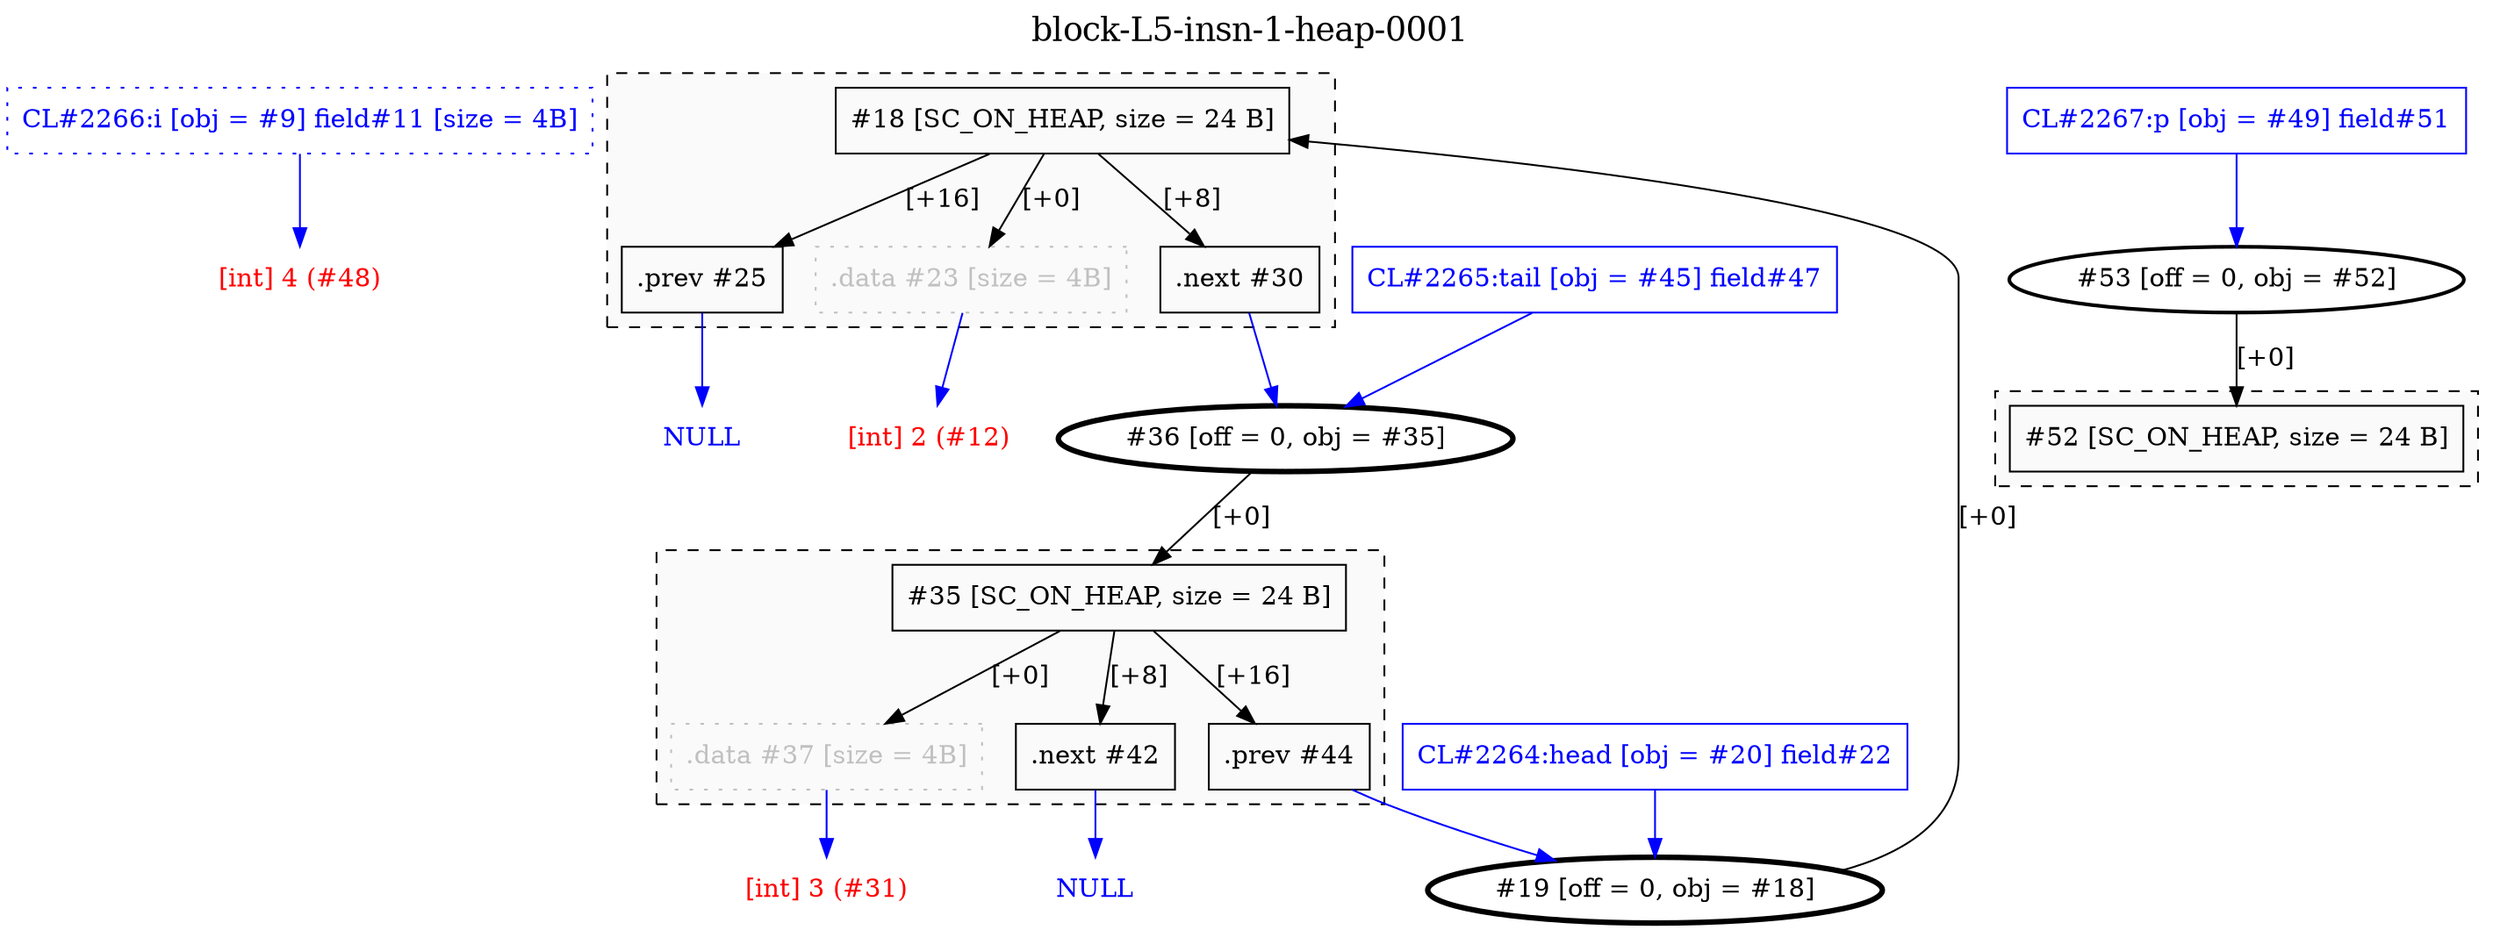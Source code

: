 digraph "block-L5-insn-1-heap-0001" {
	label=<<FONT POINT-SIZE="18">block-L5-insn-1-heap-0001</FONT>>;
	clusterrank=local;
	labelloc=t;
	"9" [shape=box, color=blue, fontcolor=blue, style=dotted, label="CL#2266:i [obj = #9] field#11 [size = 4B]"];
subgraph "cluster1" {
	rank=same;
	label="";
	color=black;
	fontcolor=black;
	bgcolor=gray98;
	style=dashed;
	penwidth=1.0;
	"18" [shape=box, color=black, fontcolor=black, label="#18 [SC_ON_HEAP, size = 24 B]"];
	"23" [shape=box, color=gray, fontcolor=gray, style=dotted, label=".data #23 [size = 4B]"];
	"18" -> "23" [color=black, fontcolor=black, label="[+0]"];
	"30" [shape=box, color=black, fontcolor=black, label=".next #30"];
	"18" -> "30" [color=black, fontcolor=black, label="[+8]"];
	"25" [shape=box, color=black, fontcolor=black, label=".prev #25"];
	"18" -> "25" [color=black, fontcolor=black, label="[+16]"];
}
	"20" [shape=box, color=blue, fontcolor=blue, label="CL#2264:head [obj = #20] field#22"];
subgraph "cluster2" {
	rank=same;
	label="";
	color=black;
	fontcolor=black;
	bgcolor=gray98;
	style=dashed;
	penwidth=1.0;
	"35" [shape=box, color=black, fontcolor=black, label="#35 [SC_ON_HEAP, size = 24 B]"];
	"37" [shape=box, color=gray, fontcolor=gray, style=dotted, label=".data #37 [size = 4B]"];
	"35" -> "37" [color=black, fontcolor=black, label="[+0]"];
	"42" [shape=box, color=black, fontcolor=black, label=".next #42"];
	"35" -> "42" [color=black, fontcolor=black, label="[+8]"];
	"44" [shape=box, color=black, fontcolor=black, label=".prev #44"];
	"35" -> "44" [color=black, fontcolor=black, label="[+16]"];
}
	"45" [shape=box, color=blue, fontcolor=blue, label="CL#2265:tail [obj = #45] field#47"];
	"49" [shape=box, color=blue, fontcolor=blue, label="CL#2267:p [obj = #49] field#51"];
subgraph "cluster3" {
	rank=same;
	label="";
	color=black;
	fontcolor=black;
	bgcolor=gray98;
	style=dashed;
	penwidth=1.0;
	"52" [shape=box, color=black, fontcolor=black, label="#52 [SC_ON_HEAP, size = 24 B]"];
}
	"19" [shape=ellipse, penwidth=3, fontcolor=black, label="#19 [off = 0, obj = #18]"];
	"19" -> "18" [color=black, fontcolor=black, label="[+0]"];
	"36" [shape=ellipse, penwidth=3, fontcolor=black, label="#36 [off = 0, obj = #35]"];
	"36" -> "35" [color=black, fontcolor=black, label="[+0]"];
	"53" [shape=ellipse, penwidth=2, fontcolor=black, label="#53 [off = 0, obj = #52]"];
	"53" -> "52" [color=black, fontcolor=black, label="[+0]"];
	"lonely4" [shape=plaintext, fontcolor=red, label="[int] 4 (#48)"];
	"9" -> "lonely4" [color=blue, fontcolor=blue];
	"lonely5" [shape=plaintext, fontcolor=red, label="[int] 2 (#12)"];
	"23" -> "lonely5" [color=blue, fontcolor=blue];
	"30" -> "36" [color=blue, fontcolor=blue];
	"lonely6" [shape=plaintext, fontcolor=blue, label="NULL"];
	"25" -> "lonely6" [color=blue, fontcolor=blue];
	"20" -> "19" [color=blue, fontcolor=blue];
	"lonely7" [shape=plaintext, fontcolor=red, label="[int] 3 (#31)"];
	"37" -> "lonely7" [color=blue, fontcolor=blue];
	"lonely8" [shape=plaintext, fontcolor=blue, label="NULL"];
	"42" -> "lonely8" [color=blue, fontcolor=blue];
	"44" -> "19" [color=blue, fontcolor=blue];
	"45" -> "36" [color=blue, fontcolor=blue];
	"49" -> "53" [color=blue, fontcolor=blue];
}

